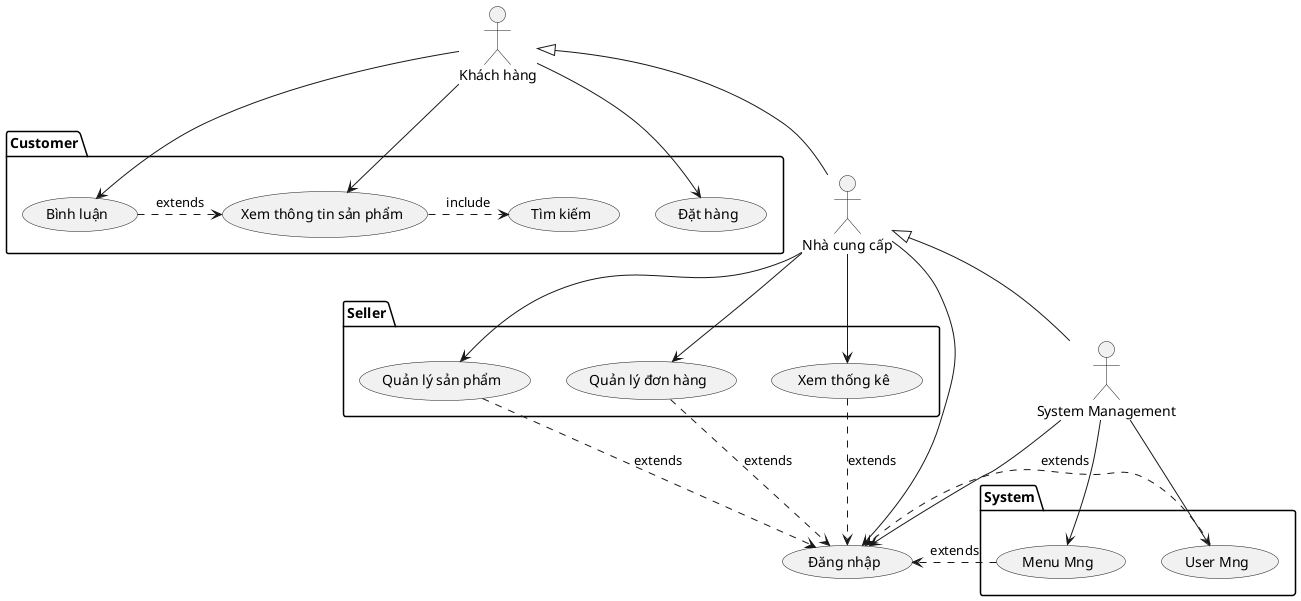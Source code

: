 @startuml usecase_sample

' skinparam linetype ortho

:Khách hàng: as KhachHang
:Nhà cung cấp: as NhaCungCap
:System Management: as Admin
KhachHang <|-- NhaCungCap
NhaCungCap <|-- Admin

usecase "Đăng nhập" as SYS01

package Customer {
    usecase "Xem thông tin sản phẩm" as CUS01
    usecase "Đặt hàng" as CUS02
    usecase "Tìm kiếm" as CUS03
    usecase "Bình luận" as CUS04
    CUS04 .> CUS01: extends
    CUS01 .> CUS03: include
}

KhachHang --> CUS01
KhachHang --> CUS02
KhachHang --> CUS04



package Seller {
    usecase "Quản lý sản phẩm" as SEL01
    usecase "Quản lý đơn hàng" as SEL02
    usecase "Xem thống kê" as SEL03

    SEL01 .> SYS01: extends
    SEL02 .> SYS01: extends
    SEL03 .> SYS01: extends
}

NhaCungCap --> SYS01
NhaCungCap --> SEL01
NhaCungCap --> SEL02
NhaCungCap --> SEL03

Admin --> SYS01

package System {
    usecase "Menu Mng" as SYS02
    usecase "User Mng" as SYS03

    SYS02 .> SYS01: extends
    SYS03 .> SYS01: extends
}

Admin --> SYS02
Admin --> SYS03


@enduml